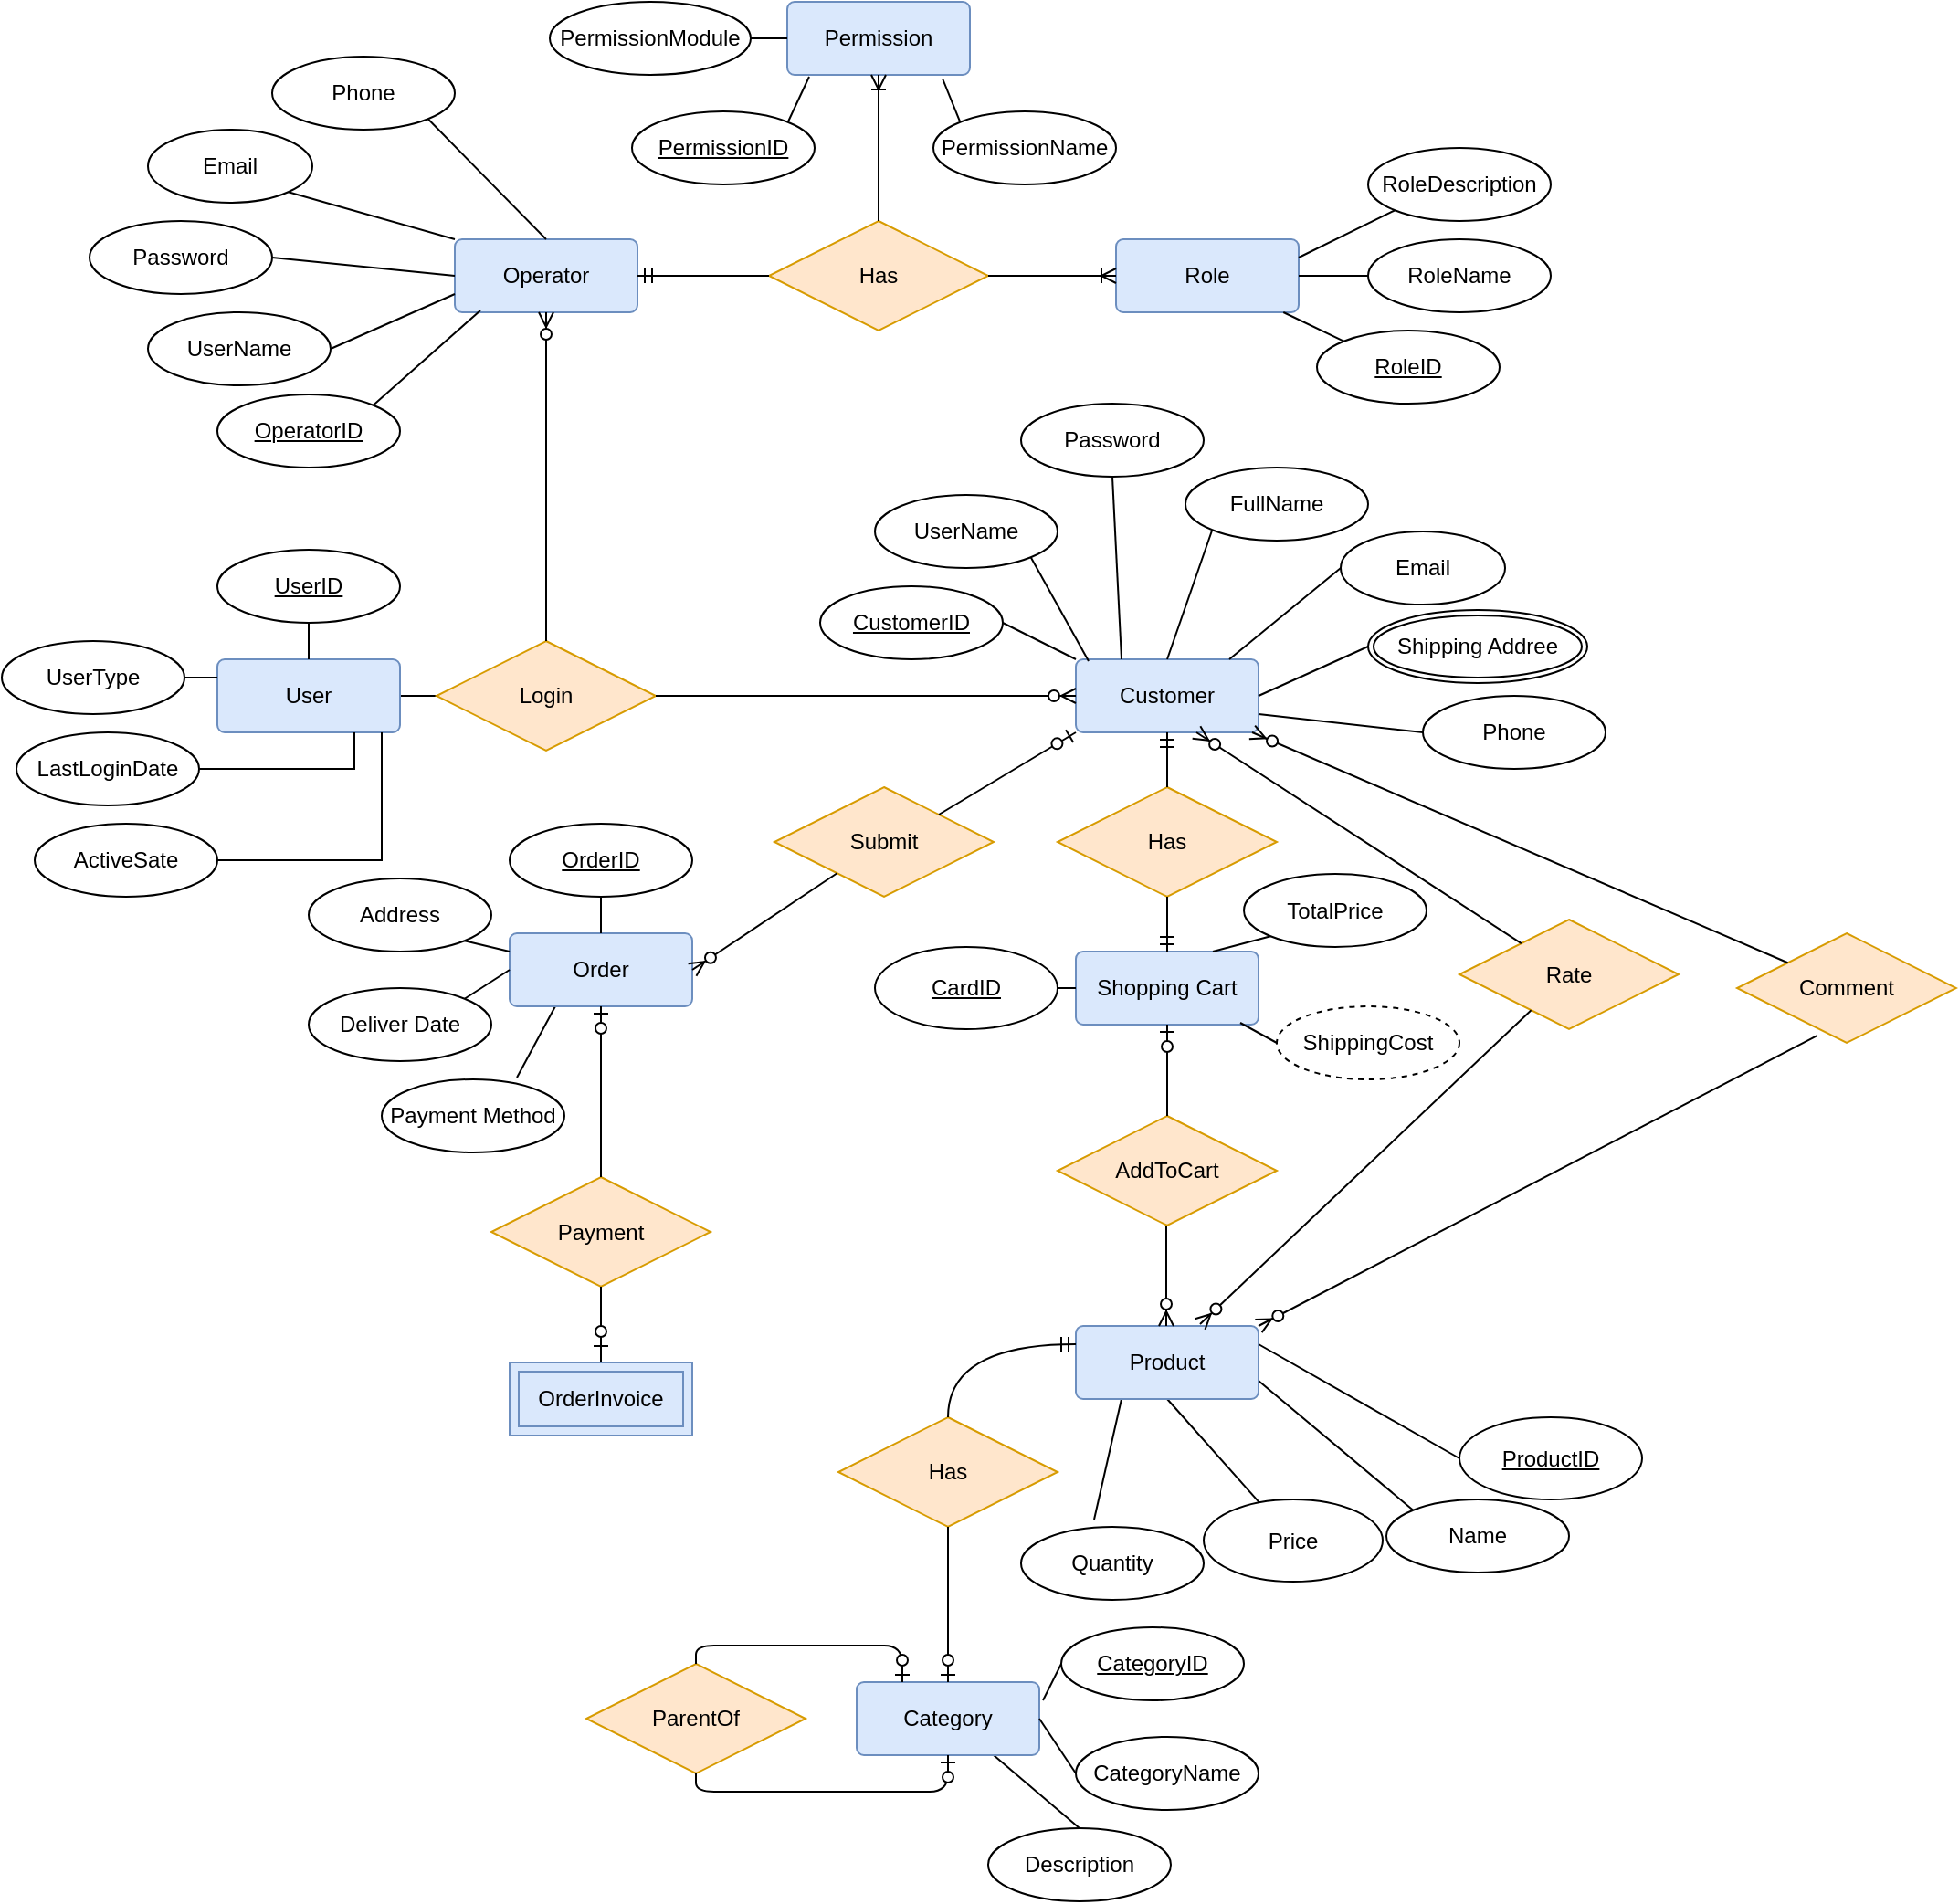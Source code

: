 <mxfile version="14.6.13" type="github">
  <diagram id="R2lEEEUBdFMjLlhIrx00" name="Page-1">
    <mxGraphModel dx="1422" dy="1835" grid="1" gridSize="10" guides="1" tooltips="1" connect="1" arrows="1" fold="1" page="1" pageScale="1" pageWidth="850" pageHeight="1100" math="0" shadow="0" extFonts="Permanent Marker^https://fonts.googleapis.com/css?family=Permanent+Marker">
      <root>
        <mxCell id="0" />
        <mxCell id="1" parent="0" />
        <mxCell id="dBJsbUOAqXaFhT0gafD--1" value="Customer" style="rounded=1;arcSize=10;whiteSpace=wrap;html=1;align=center;fillColor=#dae8fc;strokeColor=#6c8ebf;" vertex="1" parent="1">
          <mxGeometry x="618" y="200" width="100" height="40" as="geometry" />
        </mxCell>
        <mxCell id="dBJsbUOAqXaFhT0gafD--14" style="edgeStyle=orthogonalEdgeStyle;rounded=0;orthogonalLoop=1;jettySize=auto;html=1;exitX=0;exitY=0.5;exitDx=0;exitDy=0;endArrow=none;endFill=0;" edge="1" parent="1" source="dBJsbUOAqXaFhT0gafD--2" target="dBJsbUOAqXaFhT0gafD--3">
          <mxGeometry relative="1" as="geometry" />
        </mxCell>
        <mxCell id="dBJsbUOAqXaFhT0gafD--2" value="Login" style="shape=rhombus;perimeter=rhombusPerimeter;whiteSpace=wrap;html=1;align=center;fillColor=#ffe6cc;strokeColor=#d79b00;" vertex="1" parent="1">
          <mxGeometry x="268" y="190" width="120" height="60" as="geometry" />
        </mxCell>
        <mxCell id="dBJsbUOAqXaFhT0gafD--3" value="User" style="rounded=1;arcSize=10;whiteSpace=wrap;html=1;align=center;fillColor=#dae8fc;strokeColor=#6c8ebf;" vertex="1" parent="1">
          <mxGeometry x="148" y="200" width="100" height="40" as="geometry" />
        </mxCell>
        <mxCell id="dBJsbUOAqXaFhT0gafD--140" style="edgeStyle=orthogonalEdgeStyle;rounded=0;orthogonalLoop=1;jettySize=auto;html=1;exitX=0.5;exitY=1;exitDx=0;exitDy=0;entryX=0.5;entryY=0;entryDx=0;entryDy=0;endArrow=none;endFill=0;" edge="1" parent="1" source="dBJsbUOAqXaFhT0gafD--4" target="dBJsbUOAqXaFhT0gafD--3">
          <mxGeometry relative="1" as="geometry" />
        </mxCell>
        <mxCell id="dBJsbUOAqXaFhT0gafD--4" value="UserID" style="ellipse;whiteSpace=wrap;html=1;align=center;fontStyle=4;" vertex="1" parent="1">
          <mxGeometry x="148" y="140" width="100" height="40" as="geometry" />
        </mxCell>
        <mxCell id="dBJsbUOAqXaFhT0gafD--12" style="edgeStyle=orthogonalEdgeStyle;rounded=0;orthogonalLoop=1;jettySize=auto;html=1;entryX=0.75;entryY=1;entryDx=0;entryDy=0;endArrow=none;endFill=0;" edge="1" parent="1" source="dBJsbUOAqXaFhT0gafD--7" target="dBJsbUOAqXaFhT0gafD--3">
          <mxGeometry relative="1" as="geometry" />
        </mxCell>
        <mxCell id="dBJsbUOAqXaFhT0gafD--7" value="LastLoginDate" style="ellipse;whiteSpace=wrap;html=1;align=center;" vertex="1" parent="1">
          <mxGeometry x="38" y="240" width="100" height="40" as="geometry" />
        </mxCell>
        <mxCell id="dBJsbUOAqXaFhT0gafD--13" style="edgeStyle=orthogonalEdgeStyle;rounded=0;orthogonalLoop=1;jettySize=auto;html=1;exitX=1;exitY=0.5;exitDx=0;exitDy=0;entryX=0.9;entryY=1;entryDx=0;entryDy=0;entryPerimeter=0;endArrow=none;endFill=0;" edge="1" parent="1" source="dBJsbUOAqXaFhT0gafD--8" target="dBJsbUOAqXaFhT0gafD--3">
          <mxGeometry relative="1" as="geometry" />
        </mxCell>
        <mxCell id="dBJsbUOAqXaFhT0gafD--8" value="ActiveSate" style="ellipse;whiteSpace=wrap;html=1;align=center;" vertex="1" parent="1">
          <mxGeometry x="48" y="290" width="100" height="40" as="geometry" />
        </mxCell>
        <mxCell id="dBJsbUOAqXaFhT0gafD--180" style="edgeStyle=none;rounded=0;orthogonalLoop=1;jettySize=auto;html=1;exitX=1;exitY=0.5;exitDx=0;exitDy=0;entryX=0;entryY=0;entryDx=0;entryDy=0;endArrow=none;endFill=0;" edge="1" parent="1" source="dBJsbUOAqXaFhT0gafD--17" target="dBJsbUOAqXaFhT0gafD--1">
          <mxGeometry relative="1" as="geometry" />
        </mxCell>
        <mxCell id="dBJsbUOAqXaFhT0gafD--17" value="CustomerID" style="ellipse;whiteSpace=wrap;html=1;align=center;fontStyle=4;" vertex="1" parent="1">
          <mxGeometry x="478" y="160" width="100" height="40" as="geometry" />
        </mxCell>
        <mxCell id="dBJsbUOAqXaFhT0gafD--181" style="edgeStyle=none;rounded=0;orthogonalLoop=1;jettySize=auto;html=1;exitX=1;exitY=1;exitDx=0;exitDy=0;entryX=0.07;entryY=0.025;entryDx=0;entryDy=0;entryPerimeter=0;endArrow=none;endFill=0;" edge="1" parent="1" source="dBJsbUOAqXaFhT0gafD--19" target="dBJsbUOAqXaFhT0gafD--1">
          <mxGeometry relative="1" as="geometry" />
        </mxCell>
        <mxCell id="dBJsbUOAqXaFhT0gafD--19" value="UserName" style="ellipse;whiteSpace=wrap;html=1;align=center;" vertex="1" parent="1">
          <mxGeometry x="508" y="110" width="100" height="40" as="geometry" />
        </mxCell>
        <mxCell id="dBJsbUOAqXaFhT0gafD--182" style="edgeStyle=none;rounded=0;orthogonalLoop=1;jettySize=auto;html=1;exitX=0.5;exitY=1;exitDx=0;exitDy=0;entryX=0.25;entryY=0;entryDx=0;entryDy=0;endArrow=none;endFill=0;" edge="1" parent="1" source="dBJsbUOAqXaFhT0gafD--21" target="dBJsbUOAqXaFhT0gafD--1">
          <mxGeometry relative="1" as="geometry" />
        </mxCell>
        <mxCell id="dBJsbUOAqXaFhT0gafD--21" value="Password" style="ellipse;whiteSpace=wrap;html=1;align=center;" vertex="1" parent="1">
          <mxGeometry x="588" y="60" width="100" height="40" as="geometry" />
        </mxCell>
        <mxCell id="dBJsbUOAqXaFhT0gafD--183" style="edgeStyle=none;rounded=0;orthogonalLoop=1;jettySize=auto;html=1;exitX=0;exitY=1;exitDx=0;exitDy=0;entryX=0.5;entryY=0;entryDx=0;entryDy=0;endArrow=none;endFill=0;" edge="1" parent="1" source="dBJsbUOAqXaFhT0gafD--22" target="dBJsbUOAqXaFhT0gafD--1">
          <mxGeometry relative="1" as="geometry" />
        </mxCell>
        <mxCell id="dBJsbUOAqXaFhT0gafD--22" value="FullName" style="ellipse;whiteSpace=wrap;html=1;align=center;" vertex="1" parent="1">
          <mxGeometry x="678" y="95" width="100" height="40" as="geometry" />
        </mxCell>
        <mxCell id="dBJsbUOAqXaFhT0gafD--184" style="edgeStyle=none;rounded=0;orthogonalLoop=1;jettySize=auto;html=1;exitX=0;exitY=0.5;exitDx=0;exitDy=0;entryX=0.84;entryY=0;entryDx=0;entryDy=0;entryPerimeter=0;endArrow=none;endFill=0;" edge="1" parent="1" source="dBJsbUOAqXaFhT0gafD--23" target="dBJsbUOAqXaFhT0gafD--1">
          <mxGeometry relative="1" as="geometry" />
        </mxCell>
        <mxCell id="dBJsbUOAqXaFhT0gafD--23" value="Email" style="ellipse;whiteSpace=wrap;html=1;align=center;fontStyle=0" vertex="1" parent="1">
          <mxGeometry x="763" y="130" width="90" height="40" as="geometry" />
        </mxCell>
        <mxCell id="dBJsbUOAqXaFhT0gafD--186" style="edgeStyle=none;rounded=0;orthogonalLoop=1;jettySize=auto;html=1;exitX=0;exitY=0.5;exitDx=0;exitDy=0;entryX=1;entryY=0.75;entryDx=0;entryDy=0;endArrow=none;endFill=0;" edge="1" parent="1" source="dBJsbUOAqXaFhT0gafD--25" target="dBJsbUOAqXaFhT0gafD--1">
          <mxGeometry relative="1" as="geometry" />
        </mxCell>
        <mxCell id="dBJsbUOAqXaFhT0gafD--25" value="Phone" style="ellipse;whiteSpace=wrap;html=1;align=center;fontStyle=0" vertex="1" parent="1">
          <mxGeometry x="808" y="220" width="100" height="40" as="geometry" />
        </mxCell>
        <mxCell id="dBJsbUOAqXaFhT0gafD--43" value="AddToCart" style="shape=rhombus;perimeter=rhombusPerimeter;whiteSpace=wrap;html=1;align=center;fillColor=#ffe6cc;strokeColor=#d79b00;" vertex="1" parent="1">
          <mxGeometry x="608" y="450" width="120" height="60" as="geometry" />
        </mxCell>
        <mxCell id="dBJsbUOAqXaFhT0gafD--185" style="edgeStyle=none;rounded=0;orthogonalLoop=1;jettySize=auto;html=1;exitX=0;exitY=0.5;exitDx=0;exitDy=0;entryX=1;entryY=0.5;entryDx=0;entryDy=0;endArrow=none;endFill=0;" edge="1" parent="1" source="dBJsbUOAqXaFhT0gafD--49" target="dBJsbUOAqXaFhT0gafD--1">
          <mxGeometry relative="1" as="geometry" />
        </mxCell>
        <mxCell id="dBJsbUOAqXaFhT0gafD--49" value="Shipping Addree" style="ellipse;shape=doubleEllipse;margin=3;whiteSpace=wrap;html=1;align=center;" vertex="1" parent="1">
          <mxGeometry x="778" y="173" width="120" height="40" as="geometry" />
        </mxCell>
        <mxCell id="dBJsbUOAqXaFhT0gafD--220" style="edgeStyle=none;rounded=0;orthogonalLoop=1;jettySize=auto;html=1;exitX=0.25;exitY=1;exitDx=0;exitDy=0;entryX=0.4;entryY=-0.1;entryDx=0;entryDy=0;entryPerimeter=0;endArrow=none;endFill=0;" edge="1" parent="1" source="dBJsbUOAqXaFhT0gafD--69" target="dBJsbUOAqXaFhT0gafD--83">
          <mxGeometry relative="1" as="geometry" />
        </mxCell>
        <mxCell id="dBJsbUOAqXaFhT0gafD--221" style="edgeStyle=none;rounded=0;orthogonalLoop=1;jettySize=auto;html=1;exitX=0.5;exitY=1;exitDx=0;exitDy=0;endArrow=none;endFill=0;" edge="1" parent="1" source="dBJsbUOAqXaFhT0gafD--69" target="dBJsbUOAqXaFhT0gafD--82">
          <mxGeometry relative="1" as="geometry" />
        </mxCell>
        <mxCell id="dBJsbUOAqXaFhT0gafD--222" style="edgeStyle=none;rounded=0;orthogonalLoop=1;jettySize=auto;html=1;exitX=1;exitY=0.25;exitDx=0;exitDy=0;entryX=0;entryY=0.5;entryDx=0;entryDy=0;endArrow=none;endFill=0;" edge="1" parent="1" source="dBJsbUOAqXaFhT0gafD--69" target="dBJsbUOAqXaFhT0gafD--80">
          <mxGeometry relative="1" as="geometry" />
        </mxCell>
        <mxCell id="dBJsbUOAqXaFhT0gafD--223" style="edgeStyle=none;rounded=0;orthogonalLoop=1;jettySize=auto;html=1;exitX=1;exitY=0.75;exitDx=0;exitDy=0;entryX=0;entryY=0;entryDx=0;entryDy=0;endArrow=none;endFill=0;" edge="1" parent="1" source="dBJsbUOAqXaFhT0gafD--69" target="dBJsbUOAqXaFhT0gafD--81">
          <mxGeometry relative="1" as="geometry" />
        </mxCell>
        <mxCell id="dBJsbUOAqXaFhT0gafD--69" value="Product" style="rounded=1;arcSize=10;whiteSpace=wrap;html=1;align=center;fillColor=#dae8fc;strokeColor=#6c8ebf;" vertex="1" parent="1">
          <mxGeometry x="618" y="565" width="100" height="40" as="geometry" />
        </mxCell>
        <mxCell id="dBJsbUOAqXaFhT0gafD--80" value="ProductID" style="ellipse;whiteSpace=wrap;html=1;align=center;fontStyle=4;" vertex="1" parent="1">
          <mxGeometry x="828" y="615" width="100" height="45" as="geometry" />
        </mxCell>
        <mxCell id="dBJsbUOAqXaFhT0gafD--81" value="Name" style="ellipse;whiteSpace=wrap;html=1;align=center;" vertex="1" parent="1">
          <mxGeometry x="788" y="660" width="100" height="40" as="geometry" />
        </mxCell>
        <mxCell id="dBJsbUOAqXaFhT0gafD--82" value="Price" style="ellipse;whiteSpace=wrap;html=1;align=center;" vertex="1" parent="1">
          <mxGeometry x="688" y="660" width="98" height="45" as="geometry" />
        </mxCell>
        <mxCell id="dBJsbUOAqXaFhT0gafD--83" value="Quantity" style="ellipse;whiteSpace=wrap;html=1;align=center;" vertex="1" parent="1">
          <mxGeometry x="588" y="675" width="100" height="40" as="geometry" />
        </mxCell>
        <mxCell id="dBJsbUOAqXaFhT0gafD--91" value="Submit" style="shape=rhombus;perimeter=rhombusPerimeter;whiteSpace=wrap;html=1;align=center;fillColor=#ffe6cc;strokeColor=#d79b00;" vertex="1" parent="1">
          <mxGeometry x="453" y="270" width="120" height="60" as="geometry" />
        </mxCell>
        <mxCell id="dBJsbUOAqXaFhT0gafD--197" style="edgeStyle=none;rounded=0;orthogonalLoop=1;jettySize=auto;html=1;exitX=0.25;exitY=1;exitDx=0;exitDy=0;entryX=0.74;entryY=-0.025;entryDx=0;entryDy=0;entryPerimeter=0;endArrow=none;endFill=0;" edge="1" parent="1" source="dBJsbUOAqXaFhT0gafD--92" target="dBJsbUOAqXaFhT0gafD--104">
          <mxGeometry relative="1" as="geometry" />
        </mxCell>
        <mxCell id="dBJsbUOAqXaFhT0gafD--92" value="Order" style="rounded=1;arcSize=10;whiteSpace=wrap;html=1;align=center;fillColor=#dae8fc;strokeColor=#6c8ebf;" vertex="1" parent="1">
          <mxGeometry x="308" y="350" width="100" height="40" as="geometry" />
        </mxCell>
        <mxCell id="dBJsbUOAqXaFhT0gafD--194" style="edgeStyle=none;rounded=0;orthogonalLoop=1;jettySize=auto;html=1;exitX=0.5;exitY=1;exitDx=0;exitDy=0;entryX=0.5;entryY=0;entryDx=0;entryDy=0;endArrow=none;endFill=0;" edge="1" parent="1" source="dBJsbUOAqXaFhT0gafD--99" target="dBJsbUOAqXaFhT0gafD--92">
          <mxGeometry relative="1" as="geometry" />
        </mxCell>
        <mxCell id="dBJsbUOAqXaFhT0gafD--99" value="OrderID" style="ellipse;whiteSpace=wrap;html=1;align=center;fontStyle=4;" vertex="1" parent="1">
          <mxGeometry x="308" y="290" width="100" height="40" as="geometry" />
        </mxCell>
        <mxCell id="dBJsbUOAqXaFhT0gafD--195" style="edgeStyle=none;rounded=0;orthogonalLoop=1;jettySize=auto;html=1;exitX=1;exitY=1;exitDx=0;exitDy=0;entryX=0;entryY=0.25;entryDx=0;entryDy=0;endArrow=none;endFill=0;" edge="1" parent="1" source="dBJsbUOAqXaFhT0gafD--103" target="dBJsbUOAqXaFhT0gafD--92">
          <mxGeometry relative="1" as="geometry" />
        </mxCell>
        <mxCell id="dBJsbUOAqXaFhT0gafD--103" value="Address" style="ellipse;whiteSpace=wrap;html=1;align=center;" vertex="1" parent="1">
          <mxGeometry x="198" y="320" width="100" height="40" as="geometry" />
        </mxCell>
        <mxCell id="dBJsbUOAqXaFhT0gafD--104" value="Payment Method" style="ellipse;whiteSpace=wrap;html=1;align=center;" vertex="1" parent="1">
          <mxGeometry x="238" y="430" width="100" height="40" as="geometry" />
        </mxCell>
        <mxCell id="dBJsbUOAqXaFhT0gafD--196" style="edgeStyle=none;rounded=0;orthogonalLoop=1;jettySize=auto;html=1;exitX=1;exitY=0;exitDx=0;exitDy=0;entryX=0;entryY=0.5;entryDx=0;entryDy=0;endArrow=none;endFill=0;" edge="1" parent="1" source="dBJsbUOAqXaFhT0gafD--105" target="dBJsbUOAqXaFhT0gafD--92">
          <mxGeometry relative="1" as="geometry" />
        </mxCell>
        <mxCell id="dBJsbUOAqXaFhT0gafD--105" value="&lt;div&gt;Deliver Date&lt;/div&gt;" style="ellipse;whiteSpace=wrap;html=1;align=center;" vertex="1" parent="1">
          <mxGeometry x="198" y="380" width="100" height="40" as="geometry" />
        </mxCell>
        <mxCell id="dBJsbUOAqXaFhT0gafD--236" style="edgeStyle=none;rounded=0;orthogonalLoop=1;jettySize=auto;html=1;exitX=0.75;exitY=1;exitDx=0;exitDy=0;entryX=0.5;entryY=0;entryDx=0;entryDy=0;endArrow=none;endFill=0;" edge="1" parent="1" source="dBJsbUOAqXaFhT0gafD--112" target="dBJsbUOAqXaFhT0gafD--235">
          <mxGeometry relative="1" as="geometry" />
        </mxCell>
        <mxCell id="dBJsbUOAqXaFhT0gafD--112" value="Category" style="rounded=1;arcSize=10;whiteSpace=wrap;html=1;align=center;fillColor=#dae8fc;strokeColor=#6c8ebf;" vertex="1" parent="1">
          <mxGeometry x="498" y="760" width="100" height="40" as="geometry" />
        </mxCell>
        <mxCell id="dBJsbUOAqXaFhT0gafD--113" value="Has" style="shape=rhombus;perimeter=rhombusPerimeter;whiteSpace=wrap;html=1;align=center;fillColor=#ffe6cc;strokeColor=#d79b00;" vertex="1" parent="1">
          <mxGeometry x="488" y="615" width="120" height="60" as="geometry" />
        </mxCell>
        <mxCell id="dBJsbUOAqXaFhT0gafD--217" style="edgeStyle=none;rounded=0;orthogonalLoop=1;jettySize=auto;html=1;exitX=0;exitY=0.5;exitDx=0;exitDy=0;endArrow=none;endFill=0;" edge="1" parent="1" source="dBJsbUOAqXaFhT0gafD--117">
          <mxGeometry relative="1" as="geometry">
            <mxPoint x="600" y="770" as="targetPoint" />
          </mxGeometry>
        </mxCell>
        <mxCell id="dBJsbUOAqXaFhT0gafD--117" value="CategoryID" style="ellipse;whiteSpace=wrap;html=1;align=center;fontStyle=4;" vertex="1" parent="1">
          <mxGeometry x="610" y="730" width="100" height="40" as="geometry" />
        </mxCell>
        <mxCell id="dBJsbUOAqXaFhT0gafD--218" style="edgeStyle=none;rounded=0;orthogonalLoop=1;jettySize=auto;html=1;exitX=0;exitY=0.5;exitDx=0;exitDy=0;entryX=1;entryY=0.5;entryDx=0;entryDy=0;endArrow=none;endFill=0;" edge="1" parent="1" source="dBJsbUOAqXaFhT0gafD--118" target="dBJsbUOAqXaFhT0gafD--112">
          <mxGeometry relative="1" as="geometry" />
        </mxCell>
        <mxCell id="dBJsbUOAqXaFhT0gafD--118" value="&lt;div&gt;CategoryName&lt;/div&gt;" style="ellipse;whiteSpace=wrap;html=1;align=center;" vertex="1" parent="1">
          <mxGeometry x="618" y="790" width="100" height="40" as="geometry" />
        </mxCell>
        <mxCell id="dBJsbUOAqXaFhT0gafD--132" value="ParentOf" style="shape=rhombus;perimeter=rhombusPerimeter;whiteSpace=wrap;html=1;align=center;fillColor=#ffe6cc;strokeColor=#d79b00;" vertex="1" parent="1">
          <mxGeometry x="350" y="750" width="120" height="60" as="geometry" />
        </mxCell>
        <mxCell id="dBJsbUOAqXaFhT0gafD--143" value="" style="edgeStyle=entityRelationEdgeStyle;fontSize=12;html=1;endArrow=ERzeroToMany;endFill=1;exitX=1;exitY=0.5;exitDx=0;exitDy=0;entryX=0;entryY=0.5;entryDx=0;entryDy=0;" edge="1" parent="1" source="dBJsbUOAqXaFhT0gafD--2" target="dBJsbUOAqXaFhT0gafD--1">
          <mxGeometry width="100" height="100" relative="1" as="geometry">
            <mxPoint x="588" y="410" as="sourcePoint" />
            <mxPoint x="688" y="310" as="targetPoint" />
          </mxGeometry>
        </mxCell>
        <mxCell id="dBJsbUOAqXaFhT0gafD--159" value="Shopping Cart" style="rounded=1;arcSize=10;whiteSpace=wrap;html=1;align=center;fillColor=#dae8fc;strokeColor=#6c8ebf;" vertex="1" parent="1">
          <mxGeometry x="618" y="360" width="100" height="40" as="geometry" />
        </mxCell>
        <mxCell id="dBJsbUOAqXaFhT0gafD--160" value="Has" style="shape=rhombus;perimeter=rhombusPerimeter;whiteSpace=wrap;html=1;align=center;fillColor=#ffe6cc;strokeColor=#d79b00;" vertex="1" parent="1">
          <mxGeometry x="608" y="270" width="120" height="60" as="geometry" />
        </mxCell>
        <mxCell id="dBJsbUOAqXaFhT0gafD--230" style="edgeStyle=none;rounded=0;orthogonalLoop=1;jettySize=auto;html=1;exitX=1;exitY=0.5;exitDx=0;exitDy=0;entryX=0;entryY=0.5;entryDx=0;entryDy=0;endArrow=none;endFill=0;" edge="1" parent="1" source="dBJsbUOAqXaFhT0gafD--163" target="dBJsbUOAqXaFhT0gafD--159">
          <mxGeometry relative="1" as="geometry" />
        </mxCell>
        <mxCell id="dBJsbUOAqXaFhT0gafD--163" value="CardID" style="ellipse;whiteSpace=wrap;html=1;align=center;fontStyle=4;" vertex="1" parent="1">
          <mxGeometry x="508" y="357.5" width="100" height="45" as="geometry" />
        </mxCell>
        <mxCell id="dBJsbUOAqXaFhT0gafD--231" style="edgeStyle=none;rounded=0;orthogonalLoop=1;jettySize=auto;html=1;exitX=0;exitY=1;exitDx=0;exitDy=0;entryX=0.75;entryY=0;entryDx=0;entryDy=0;endArrow=none;endFill=0;" edge="1" parent="1" source="dBJsbUOAqXaFhT0gafD--164" target="dBJsbUOAqXaFhT0gafD--159">
          <mxGeometry relative="1" as="geometry" />
        </mxCell>
        <mxCell id="dBJsbUOAqXaFhT0gafD--164" value="TotalPrice" style="ellipse;whiteSpace=wrap;html=1;align=center;" vertex="1" parent="1">
          <mxGeometry x="710" y="317.5" width="100" height="40" as="geometry" />
        </mxCell>
        <mxCell id="dBJsbUOAqXaFhT0gafD--233" style="edgeStyle=none;rounded=0;orthogonalLoop=1;jettySize=auto;html=1;exitX=0;exitY=0.5;exitDx=0;exitDy=0;entryX=0.9;entryY=0.975;entryDx=0;entryDy=0;entryPerimeter=0;endArrow=none;endFill=0;" edge="1" parent="1" source="dBJsbUOAqXaFhT0gafD--166" target="dBJsbUOAqXaFhT0gafD--159">
          <mxGeometry relative="1" as="geometry" />
        </mxCell>
        <mxCell id="dBJsbUOAqXaFhT0gafD--166" value="ShippingCost" style="ellipse;whiteSpace=wrap;html=1;align=center;dashed=1;" vertex="1" parent="1">
          <mxGeometry x="728" y="390" width="100" height="40" as="geometry" />
        </mxCell>
        <mxCell id="dBJsbUOAqXaFhT0gafD--173" value="" style="fontSize=12;html=1;endArrow=ERzeroToMany;endFill=1;exitX=0.5;exitY=1;exitDx=0;exitDy=0;entryX=0.5;entryY=0;entryDx=0;entryDy=0;" edge="1" parent="1">
          <mxGeometry width="100" height="100" relative="1" as="geometry">
            <mxPoint x="667.5" y="510" as="sourcePoint" />
            <mxPoint x="667.5" y="565" as="targetPoint" />
          </mxGeometry>
        </mxCell>
        <mxCell id="dBJsbUOAqXaFhT0gafD--193" value="" style="fontSize=12;html=1;endArrow=ERzeroToMany;endFill=1;entryX=1;entryY=0.5;entryDx=0;entryDy=0;" edge="1" parent="1" source="dBJsbUOAqXaFhT0gafD--91" target="dBJsbUOAqXaFhT0gafD--92">
          <mxGeometry width="100" height="100" relative="1" as="geometry">
            <mxPoint x="388" y="560" as="sourcePoint" />
            <mxPoint x="488" y="460" as="targetPoint" />
          </mxGeometry>
        </mxCell>
        <mxCell id="dBJsbUOAqXaFhT0gafD--198" value="Payment" style="shape=rhombus;perimeter=rhombusPerimeter;whiteSpace=wrap;html=1;align=center;fillColor=#ffe6cc;strokeColor=#d79b00;" vertex="1" parent="1">
          <mxGeometry x="298" y="483.5" width="120" height="60" as="geometry" />
        </mxCell>
        <mxCell id="dBJsbUOAqXaFhT0gafD--208" style="edgeStyle=none;rounded=0;orthogonalLoop=1;jettySize=auto;html=1;exitX=0.5;exitY=0;exitDx=0;exitDy=0;endArrow=none;endFill=0;entryX=0.5;entryY=0;entryDx=0;entryDy=0;" edge="1" parent="1" source="dBJsbUOAqXaFhT0gafD--200" target="dBJsbUOAqXaFhT0gafD--200">
          <mxGeometry relative="1" as="geometry">
            <mxPoint x="358" y="580" as="targetPoint" />
          </mxGeometry>
        </mxCell>
        <mxCell id="dBJsbUOAqXaFhT0gafD--209" value="" style="edgeStyle=none;rounded=0;orthogonalLoop=1;jettySize=auto;html=1;endArrow=none;endFill=0;" edge="1" parent="1" source="dBJsbUOAqXaFhT0gafD--200" target="dBJsbUOAqXaFhT0gafD--198">
          <mxGeometry relative="1" as="geometry" />
        </mxCell>
        <mxCell id="dBJsbUOAqXaFhT0gafD--200" value="OrderInvoice" style="shape=ext;margin=3;double=1;whiteSpace=wrap;html=1;align=center;fillColor=#dae8fc;strokeColor=#6c8ebf;" vertex="1" parent="1">
          <mxGeometry x="308" y="585" width="100" height="40" as="geometry" />
        </mxCell>
        <mxCell id="dBJsbUOAqXaFhT0gafD--207" value="" style="fontSize=12;html=1;endArrow=ERzeroToOne;endFill=1;exitX=0.5;exitY=1;exitDx=0;exitDy=0;" edge="1" parent="1" source="dBJsbUOAqXaFhT0gafD--198">
          <mxGeometry width="100" height="100" relative="1" as="geometry">
            <mxPoint x="340" y="880" as="sourcePoint" />
            <mxPoint x="358" y="580" as="targetPoint" />
          </mxGeometry>
        </mxCell>
        <mxCell id="dBJsbUOAqXaFhT0gafD--211" value="" style="fontSize=12;html=1;endArrow=ERzeroToOne;endFill=1;entryX=0.5;entryY=1;entryDx=0;entryDy=0;" edge="1" parent="1" source="dBJsbUOAqXaFhT0gafD--43" target="dBJsbUOAqXaFhT0gafD--159">
          <mxGeometry width="100" height="100" relative="1" as="geometry">
            <mxPoint x="478" y="400" as="sourcePoint" />
            <mxPoint x="478" y="436.5" as="targetPoint" />
          </mxGeometry>
        </mxCell>
        <mxCell id="dBJsbUOAqXaFhT0gafD--212" value="" style="fontSize=12;html=1;endArrow=ERzeroToOne;endFill=1;entryX=0;entryY=1;entryDx=0;entryDy=0;exitX=1;exitY=0;exitDx=0;exitDy=0;" edge="1" parent="1" source="dBJsbUOAqXaFhT0gafD--91" target="dBJsbUOAqXaFhT0gafD--1">
          <mxGeometry width="100" height="100" relative="1" as="geometry">
            <mxPoint x="547.5" y="405" as="sourcePoint" />
            <mxPoint x="547.5" y="355" as="targetPoint" />
          </mxGeometry>
        </mxCell>
        <mxCell id="dBJsbUOAqXaFhT0gafD--213" value="" style="fontSize=12;html=1;endArrow=ERzeroToOne;endFill=1;entryX=0.5;entryY=1;entryDx=0;entryDy=0;exitX=0.5;exitY=0;exitDx=0;exitDy=0;" edge="1" parent="1" source="dBJsbUOAqXaFhT0gafD--198" target="dBJsbUOAqXaFhT0gafD--92">
          <mxGeometry width="100" height="100" relative="1" as="geometry">
            <mxPoint x="453" y="445" as="sourcePoint" />
            <mxPoint x="528" y="400" as="targetPoint" />
          </mxGeometry>
        </mxCell>
        <mxCell id="dBJsbUOAqXaFhT0gafD--216" value="" style="fontSize=12;html=1;endArrow=ERzeroToOne;endFill=1;entryX=0.5;entryY=0;entryDx=0;entryDy=0;exitX=0.5;exitY=1;exitDx=0;exitDy=0;" edge="1" parent="1" source="dBJsbUOAqXaFhT0gafD--113" target="dBJsbUOAqXaFhT0gafD--112">
          <mxGeometry width="100" height="100" relative="1" as="geometry">
            <mxPoint x="460" y="580" as="sourcePoint" />
            <mxPoint x="535" y="535" as="targetPoint" />
          </mxGeometry>
        </mxCell>
        <mxCell id="dBJsbUOAqXaFhT0gafD--224" value="Comment" style="shape=rhombus;perimeter=rhombusPerimeter;whiteSpace=wrap;html=1;align=center;fillColor=#ffe6cc;strokeColor=#d79b00;" vertex="1" parent="1">
          <mxGeometry x="980" y="350" width="120" height="60" as="geometry" />
        </mxCell>
        <mxCell id="dBJsbUOAqXaFhT0gafD--225" value="Rate" style="shape=rhombus;perimeter=rhombusPerimeter;whiteSpace=wrap;html=1;align=center;fillColor=#ffe6cc;strokeColor=#d79b00;" vertex="1" parent="1">
          <mxGeometry x="828" y="342.5" width="120" height="60" as="geometry" />
        </mxCell>
        <mxCell id="dBJsbUOAqXaFhT0gafD--226" value="" style="fontSize=12;html=1;endArrow=ERzeroToMany;endFill=1;entryX=0.66;entryY=1;entryDx=0;entryDy=0;entryPerimeter=0;" edge="1" parent="1" source="dBJsbUOAqXaFhT0gafD--225" target="dBJsbUOAqXaFhT0gafD--1">
          <mxGeometry width="100" height="100" relative="1" as="geometry">
            <mxPoint x="880" y="305" as="sourcePoint" />
            <mxPoint x="690" y="250" as="targetPoint" />
          </mxGeometry>
        </mxCell>
        <mxCell id="dBJsbUOAqXaFhT0gafD--227" value="" style="fontSize=12;html=1;endArrow=ERzeroToMany;endFill=1;" edge="1" parent="1" source="dBJsbUOAqXaFhT0gafD--224" target="dBJsbUOAqXaFhT0gafD--1">
          <mxGeometry width="100" height="100" relative="1" as="geometry">
            <mxPoint x="1045.174" y="360.003" as="sourcePoint" />
            <mxPoint x="818" y="245.09" as="targetPoint" />
          </mxGeometry>
        </mxCell>
        <mxCell id="dBJsbUOAqXaFhT0gafD--228" value="" style="fontSize=12;html=1;endArrow=ERzeroToMany;endFill=1;entryX=0.68;entryY=-0.025;entryDx=0;entryDy=0;entryPerimeter=0;" edge="1" parent="1" source="dBJsbUOAqXaFhT0gafD--225" target="dBJsbUOAqXaFhT0gafD--69">
          <mxGeometry width="100" height="100" relative="1" as="geometry">
            <mxPoint x="929.658" y="365.171" as="sourcePoint" />
            <mxPoint x="694" y="250" as="targetPoint" />
          </mxGeometry>
        </mxCell>
        <mxCell id="dBJsbUOAqXaFhT0gafD--234" value="" style="fontSize=12;html=1;endArrow=ERzeroToMany;endFill=1;exitX=0.367;exitY=0.933;exitDx=0;exitDy=0;exitPerimeter=0;entryX=1;entryY=0;entryDx=0;entryDy=0;" edge="1" parent="1" source="dBJsbUOAqXaFhT0gafD--224" target="dBJsbUOAqXaFhT0gafD--69">
          <mxGeometry width="100" height="100" relative="1" as="geometry">
            <mxPoint x="1021.282" y="427.571" as="sourcePoint" />
            <mxPoint x="712" y="570" as="targetPoint" />
          </mxGeometry>
        </mxCell>
        <mxCell id="dBJsbUOAqXaFhT0gafD--235" value="&lt;div&gt;Description&lt;/div&gt;" style="ellipse;whiteSpace=wrap;html=1;align=center;" vertex="1" parent="1">
          <mxGeometry x="570" y="840" width="100" height="40" as="geometry" />
        </mxCell>
        <mxCell id="dBJsbUOAqXaFhT0gafD--237" value="" style="fontSize=12;html=1;endArrow=ERzeroToOne;endFill=1;entryX=0.5;entryY=1;entryDx=0;entryDy=0;exitX=0.5;exitY=1;exitDx=0;exitDy=0;edgeStyle=orthogonalEdgeStyle;" edge="1" parent="1" source="dBJsbUOAqXaFhT0gafD--132" target="dBJsbUOAqXaFhT0gafD--112">
          <mxGeometry width="100" height="100" relative="1" as="geometry">
            <mxPoint x="470" y="870" as="sourcePoint" />
            <mxPoint x="470" y="955" as="targetPoint" />
          </mxGeometry>
        </mxCell>
        <mxCell id="dBJsbUOAqXaFhT0gafD--240" value="" style="edgeStyle=orthogonalEdgeStyle;fontSize=12;html=1;endArrow=ERzeroToOne;endFill=1;exitX=0.5;exitY=0;exitDx=0;exitDy=0;entryX=0.25;entryY=0;entryDx=0;entryDy=0;" edge="1" parent="1" source="dBJsbUOAqXaFhT0gafD--132" target="dBJsbUOAqXaFhT0gafD--112">
          <mxGeometry width="100" height="100" relative="1" as="geometry">
            <mxPoint x="130" y="890" as="sourcePoint" />
            <mxPoint x="520" y="710" as="targetPoint" />
          </mxGeometry>
        </mxCell>
        <mxCell id="dBJsbUOAqXaFhT0gafD--241" value="" style="fontSize=12;html=1;endArrow=ERmandOne;entryX=0;entryY=0.25;entryDx=0;entryDy=0;exitX=0.5;exitY=0;exitDx=0;exitDy=0;edgeStyle=orthogonalEdgeStyle;curved=1;" edge="1" parent="1" source="dBJsbUOAqXaFhT0gafD--113" target="dBJsbUOAqXaFhT0gafD--69">
          <mxGeometry width="100" height="100" relative="1" as="geometry">
            <mxPoint x="170" y="810" as="sourcePoint" />
            <mxPoint x="270" y="710" as="targetPoint" />
          </mxGeometry>
        </mxCell>
        <mxCell id="dBJsbUOAqXaFhT0gafD--242" value="" style="fontSize=12;html=1;endArrow=ERmandOne;entryX=0.5;entryY=1;entryDx=0;entryDy=0;exitX=0.5;exitY=0;exitDx=0;exitDy=0;" edge="1" parent="1" source="dBJsbUOAqXaFhT0gafD--160" target="dBJsbUOAqXaFhT0gafD--1">
          <mxGeometry width="100" height="100" relative="1" as="geometry">
            <mxPoint x="598" y="280" as="sourcePoint" />
            <mxPoint x="668" y="240" as="targetPoint" />
          </mxGeometry>
        </mxCell>
        <mxCell id="dBJsbUOAqXaFhT0gafD--243" value="" style="fontSize=12;html=1;endArrow=ERmandOne;entryX=0.5;entryY=0;entryDx=0;entryDy=0;exitX=0.5;exitY=1;exitDx=0;exitDy=0;" edge="1" parent="1" source="dBJsbUOAqXaFhT0gafD--160" target="dBJsbUOAqXaFhT0gafD--159">
          <mxGeometry width="100" height="100" relative="1" as="geometry">
            <mxPoint x="607" y="340" as="sourcePoint" />
            <mxPoint x="607" y="310" as="targetPoint" />
          </mxGeometry>
        </mxCell>
        <mxCell id="dBJsbUOAqXaFhT0gafD--244" value="Operator" style="rounded=1;arcSize=10;whiteSpace=wrap;html=1;align=center;fillColor=#dae8fc;strokeColor=#6c8ebf;" vertex="1" parent="1">
          <mxGeometry x="278" y="-30" width="100" height="40" as="geometry" />
        </mxCell>
        <mxCell id="dBJsbUOAqXaFhT0gafD--245" value="" style="fontSize=12;html=1;endArrow=ERzeroToMany;endFill=1;entryX=0.5;entryY=1;entryDx=0;entryDy=0;" edge="1" parent="1" source="dBJsbUOAqXaFhT0gafD--2" target="dBJsbUOAqXaFhT0gafD--244">
          <mxGeometry width="100" height="100" relative="1" as="geometry">
            <mxPoint x="238" y="170" as="sourcePoint" />
            <mxPoint x="468" y="170" as="targetPoint" />
          </mxGeometry>
        </mxCell>
        <mxCell id="dBJsbUOAqXaFhT0gafD--262" style="edgeStyle=none;rounded=0;orthogonalLoop=1;jettySize=auto;html=1;exitX=1;exitY=0;exitDx=0;exitDy=0;entryX=0.14;entryY=0.975;entryDx=0;entryDy=0;entryPerimeter=0;endArrow=none;endFill=0;" edge="1" parent="1" source="dBJsbUOAqXaFhT0gafD--247" target="dBJsbUOAqXaFhT0gafD--244">
          <mxGeometry relative="1" as="geometry" />
        </mxCell>
        <mxCell id="dBJsbUOAqXaFhT0gafD--247" value="&lt;div&gt;OperatorID&lt;/div&gt;" style="ellipse;whiteSpace=wrap;html=1;align=center;fontStyle=4;" vertex="1" parent="1">
          <mxGeometry x="148" y="55" width="100" height="40" as="geometry" />
        </mxCell>
        <mxCell id="dBJsbUOAqXaFhT0gafD--261" style="edgeStyle=none;rounded=0;orthogonalLoop=1;jettySize=auto;html=1;exitX=1;exitY=0.5;exitDx=0;exitDy=0;entryX=0;entryY=0.75;entryDx=0;entryDy=0;endArrow=none;endFill=0;" edge="1" parent="1" source="dBJsbUOAqXaFhT0gafD--250" target="dBJsbUOAqXaFhT0gafD--244">
          <mxGeometry relative="1" as="geometry" />
        </mxCell>
        <mxCell id="dBJsbUOAqXaFhT0gafD--250" value="UserName" style="ellipse;whiteSpace=wrap;html=1;align=center;" vertex="1" parent="1">
          <mxGeometry x="110" y="10" width="100" height="40" as="geometry" />
        </mxCell>
        <mxCell id="dBJsbUOAqXaFhT0gafD--260" style="edgeStyle=none;rounded=0;orthogonalLoop=1;jettySize=auto;html=1;exitX=1;exitY=0.5;exitDx=0;exitDy=0;entryX=0;entryY=0.5;entryDx=0;entryDy=0;endArrow=none;endFill=0;" edge="1" parent="1" source="dBJsbUOAqXaFhT0gafD--251" target="dBJsbUOAqXaFhT0gafD--244">
          <mxGeometry relative="1" as="geometry" />
        </mxCell>
        <mxCell id="dBJsbUOAqXaFhT0gafD--251" value="Password" style="ellipse;whiteSpace=wrap;html=1;align=center;" vertex="1" parent="1">
          <mxGeometry x="78" y="-40" width="100" height="40" as="geometry" />
        </mxCell>
        <mxCell id="dBJsbUOAqXaFhT0gafD--259" style="edgeStyle=none;rounded=0;orthogonalLoop=1;jettySize=auto;html=1;exitX=1;exitY=1;exitDx=0;exitDy=0;entryX=0;entryY=0;entryDx=0;entryDy=0;endArrow=none;endFill=0;" edge="1" parent="1" source="dBJsbUOAqXaFhT0gafD--252" target="dBJsbUOAqXaFhT0gafD--244">
          <mxGeometry relative="1" as="geometry" />
        </mxCell>
        <mxCell id="dBJsbUOAqXaFhT0gafD--252" value="Email" style="ellipse;whiteSpace=wrap;html=1;align=center;fontStyle=0" vertex="1" parent="1">
          <mxGeometry x="110" y="-90" width="90" height="40" as="geometry" />
        </mxCell>
        <mxCell id="dBJsbUOAqXaFhT0gafD--258" style="edgeStyle=none;rounded=0;orthogonalLoop=1;jettySize=auto;html=1;exitX=1;exitY=1;exitDx=0;exitDy=0;entryX=0.5;entryY=0;entryDx=0;entryDy=0;endArrow=none;endFill=0;" edge="1" parent="1" source="dBJsbUOAqXaFhT0gafD--254" target="dBJsbUOAqXaFhT0gafD--244">
          <mxGeometry relative="1" as="geometry" />
        </mxCell>
        <mxCell id="dBJsbUOAqXaFhT0gafD--254" value="Phone" style="ellipse;whiteSpace=wrap;html=1;align=center;fontStyle=0" vertex="1" parent="1">
          <mxGeometry x="178" y="-130" width="100" height="40" as="geometry" />
        </mxCell>
        <mxCell id="dBJsbUOAqXaFhT0gafD--257" style="edgeStyle=none;rounded=0;orthogonalLoop=1;jettySize=auto;html=1;exitX=1;exitY=0.5;exitDx=0;exitDy=0;entryX=0;entryY=0.25;entryDx=0;entryDy=0;endArrow=none;endFill=0;" edge="1" parent="1" source="dBJsbUOAqXaFhT0gafD--255" target="dBJsbUOAqXaFhT0gafD--3">
          <mxGeometry relative="1" as="geometry" />
        </mxCell>
        <mxCell id="dBJsbUOAqXaFhT0gafD--255" value="UserType" style="ellipse;whiteSpace=wrap;html=1;align=center;" vertex="1" parent="1">
          <mxGeometry x="30" y="190" width="100" height="40" as="geometry" />
        </mxCell>
        <mxCell id="dBJsbUOAqXaFhT0gafD--263" value="Has" style="shape=rhombus;perimeter=rhombusPerimeter;whiteSpace=wrap;html=1;align=center;fillColor=#ffe6cc;strokeColor=#d79b00;" vertex="1" parent="1">
          <mxGeometry x="450" y="-40" width="120" height="60" as="geometry" />
        </mxCell>
        <mxCell id="dBJsbUOAqXaFhT0gafD--264" value="Role" style="rounded=1;arcSize=10;whiteSpace=wrap;html=1;align=center;fillColor=#dae8fc;strokeColor=#6c8ebf;" vertex="1" parent="1">
          <mxGeometry x="640" y="-30" width="100" height="40" as="geometry" />
        </mxCell>
        <mxCell id="dBJsbUOAqXaFhT0gafD--271" style="edgeStyle=none;rounded=0;orthogonalLoop=1;jettySize=auto;html=1;exitX=0;exitY=0;exitDx=0;exitDy=0;endArrow=none;endFill=0;" edge="1" parent="1" source="dBJsbUOAqXaFhT0gafD--265" target="dBJsbUOAqXaFhT0gafD--264">
          <mxGeometry relative="1" as="geometry" />
        </mxCell>
        <mxCell id="dBJsbUOAqXaFhT0gafD--265" value="RoleID" style="ellipse;whiteSpace=wrap;html=1;align=center;fontStyle=4;" vertex="1" parent="1">
          <mxGeometry x="750" y="20" width="100" height="40" as="geometry" />
        </mxCell>
        <mxCell id="dBJsbUOAqXaFhT0gafD--272" style="edgeStyle=none;rounded=0;orthogonalLoop=1;jettySize=auto;html=1;exitX=0;exitY=0.5;exitDx=0;exitDy=0;entryX=1;entryY=0.5;entryDx=0;entryDy=0;endArrow=none;endFill=0;" edge="1" parent="1" source="dBJsbUOAqXaFhT0gafD--269" target="dBJsbUOAqXaFhT0gafD--264">
          <mxGeometry relative="1" as="geometry" />
        </mxCell>
        <mxCell id="dBJsbUOAqXaFhT0gafD--269" value="RoleName" style="ellipse;whiteSpace=wrap;html=1;align=center;" vertex="1" parent="1">
          <mxGeometry x="778" y="-30" width="100" height="40" as="geometry" />
        </mxCell>
        <mxCell id="dBJsbUOAqXaFhT0gafD--273" style="edgeStyle=none;rounded=0;orthogonalLoop=1;jettySize=auto;html=1;exitX=0;exitY=1;exitDx=0;exitDy=0;entryX=1;entryY=0.25;entryDx=0;entryDy=0;endArrow=none;endFill=0;" edge="1" parent="1" source="dBJsbUOAqXaFhT0gafD--270" target="dBJsbUOAqXaFhT0gafD--264">
          <mxGeometry relative="1" as="geometry" />
        </mxCell>
        <mxCell id="dBJsbUOAqXaFhT0gafD--270" value="RoleDescription" style="ellipse;whiteSpace=wrap;html=1;align=center;" vertex="1" parent="1">
          <mxGeometry x="778" y="-80" width="100" height="40" as="geometry" />
        </mxCell>
        <mxCell id="dBJsbUOAqXaFhT0gafD--274" value="" style="fontSize=12;html=1;endArrow=ERmandOne;entryX=1;entryY=0.5;entryDx=0;entryDy=0;exitX=0;exitY=0.5;exitDx=0;exitDy=0;" edge="1" parent="1" source="dBJsbUOAqXaFhT0gafD--263" target="dBJsbUOAqXaFhT0gafD--244">
          <mxGeometry width="100" height="100" relative="1" as="geometry">
            <mxPoint x="409.5" y="60" as="sourcePoint" />
            <mxPoint x="409.5" y="30" as="targetPoint" />
          </mxGeometry>
        </mxCell>
        <mxCell id="dBJsbUOAqXaFhT0gafD--275" value="" style="fontSize=12;html=1;endArrow=ERoneToMany;exitX=1;exitY=0.5;exitDx=0;exitDy=0;" edge="1" parent="1" source="dBJsbUOAqXaFhT0gafD--263" target="dBJsbUOAqXaFhT0gafD--264">
          <mxGeometry width="100" height="100" relative="1" as="geometry">
            <mxPoint x="370" y="150" as="sourcePoint" />
            <mxPoint x="470" y="50" as="targetPoint" />
          </mxGeometry>
        </mxCell>
        <mxCell id="dBJsbUOAqXaFhT0gafD--276" value="Permission" style="rounded=1;arcSize=10;whiteSpace=wrap;html=1;align=center;fillColor=#dae8fc;strokeColor=#6c8ebf;" vertex="1" parent="1">
          <mxGeometry x="460" y="-160" width="100" height="40" as="geometry" />
        </mxCell>
        <mxCell id="dBJsbUOAqXaFhT0gafD--286" style="edgeStyle=none;rounded=0;orthogonalLoop=1;jettySize=auto;html=1;exitX=1;exitY=0;exitDx=0;exitDy=0;entryX=0.12;entryY=1.025;entryDx=0;entryDy=0;entryPerimeter=0;endArrow=none;endFill=0;" edge="1" parent="1" source="dBJsbUOAqXaFhT0gafD--278" target="dBJsbUOAqXaFhT0gafD--276">
          <mxGeometry relative="1" as="geometry" />
        </mxCell>
        <mxCell id="dBJsbUOAqXaFhT0gafD--278" value="PermissionID" style="ellipse;whiteSpace=wrap;html=1;align=center;fontStyle=4;" vertex="1" parent="1">
          <mxGeometry x="375" y="-100" width="100" height="40" as="geometry" />
        </mxCell>
        <mxCell id="dBJsbUOAqXaFhT0gafD--285" style="edgeStyle=none;rounded=0;orthogonalLoop=1;jettySize=auto;html=1;exitX=1;exitY=0.5;exitDx=0;exitDy=0;entryX=0;entryY=0.5;entryDx=0;entryDy=0;endArrow=none;endFill=0;" edge="1" parent="1" source="dBJsbUOAqXaFhT0gafD--279" target="dBJsbUOAqXaFhT0gafD--276">
          <mxGeometry relative="1" as="geometry" />
        </mxCell>
        <mxCell id="dBJsbUOAqXaFhT0gafD--279" value="PermissionModule" style="ellipse;whiteSpace=wrap;html=1;align=center;" vertex="1" parent="1">
          <mxGeometry x="330" y="-160" width="110" height="40" as="geometry" />
        </mxCell>
        <mxCell id="dBJsbUOAqXaFhT0gafD--287" style="edgeStyle=none;rounded=0;orthogonalLoop=1;jettySize=auto;html=1;exitX=0;exitY=0;exitDx=0;exitDy=0;entryX=0.85;entryY=1.05;entryDx=0;entryDy=0;entryPerimeter=0;endArrow=none;endFill=0;" edge="1" parent="1" source="dBJsbUOAqXaFhT0gafD--280" target="dBJsbUOAqXaFhT0gafD--276">
          <mxGeometry relative="1" as="geometry" />
        </mxCell>
        <mxCell id="dBJsbUOAqXaFhT0gafD--280" value="PermissionName" style="ellipse;whiteSpace=wrap;html=1;align=center;" vertex="1" parent="1">
          <mxGeometry x="540" y="-100" width="100" height="40" as="geometry" />
        </mxCell>
        <mxCell id="dBJsbUOAqXaFhT0gafD--284" value="" style="fontSize=12;html=1;endArrow=ERoneToMany;exitX=0.5;exitY=0;exitDx=0;exitDy=0;entryX=0.5;entryY=1;entryDx=0;entryDy=0;" edge="1" parent="1" source="dBJsbUOAqXaFhT0gafD--263" target="dBJsbUOAqXaFhT0gafD--276">
          <mxGeometry width="100" height="100" relative="1" as="geometry">
            <mxPoint x="580" as="sourcePoint" />
            <mxPoint x="650" as="targetPoint" />
          </mxGeometry>
        </mxCell>
      </root>
    </mxGraphModel>
  </diagram>
</mxfile>
